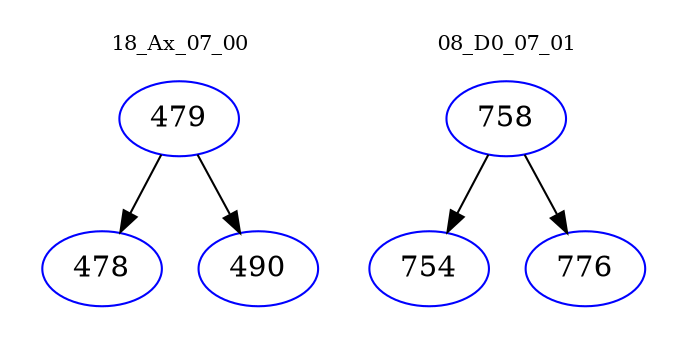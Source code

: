 digraph{
subgraph cluster_0 {
color = white
label = "18_Ax_07_00";
fontsize=10;
T0_479 [label="479", color="blue"]
T0_479 -> T0_478 [color="black"]
T0_478 [label="478", color="blue"]
T0_479 -> T0_490 [color="black"]
T0_490 [label="490", color="blue"]
}
subgraph cluster_1 {
color = white
label = "08_D0_07_01";
fontsize=10;
T1_758 [label="758", color="blue"]
T1_758 -> T1_754 [color="black"]
T1_754 [label="754", color="blue"]
T1_758 -> T1_776 [color="black"]
T1_776 [label="776", color="blue"]
}
}
